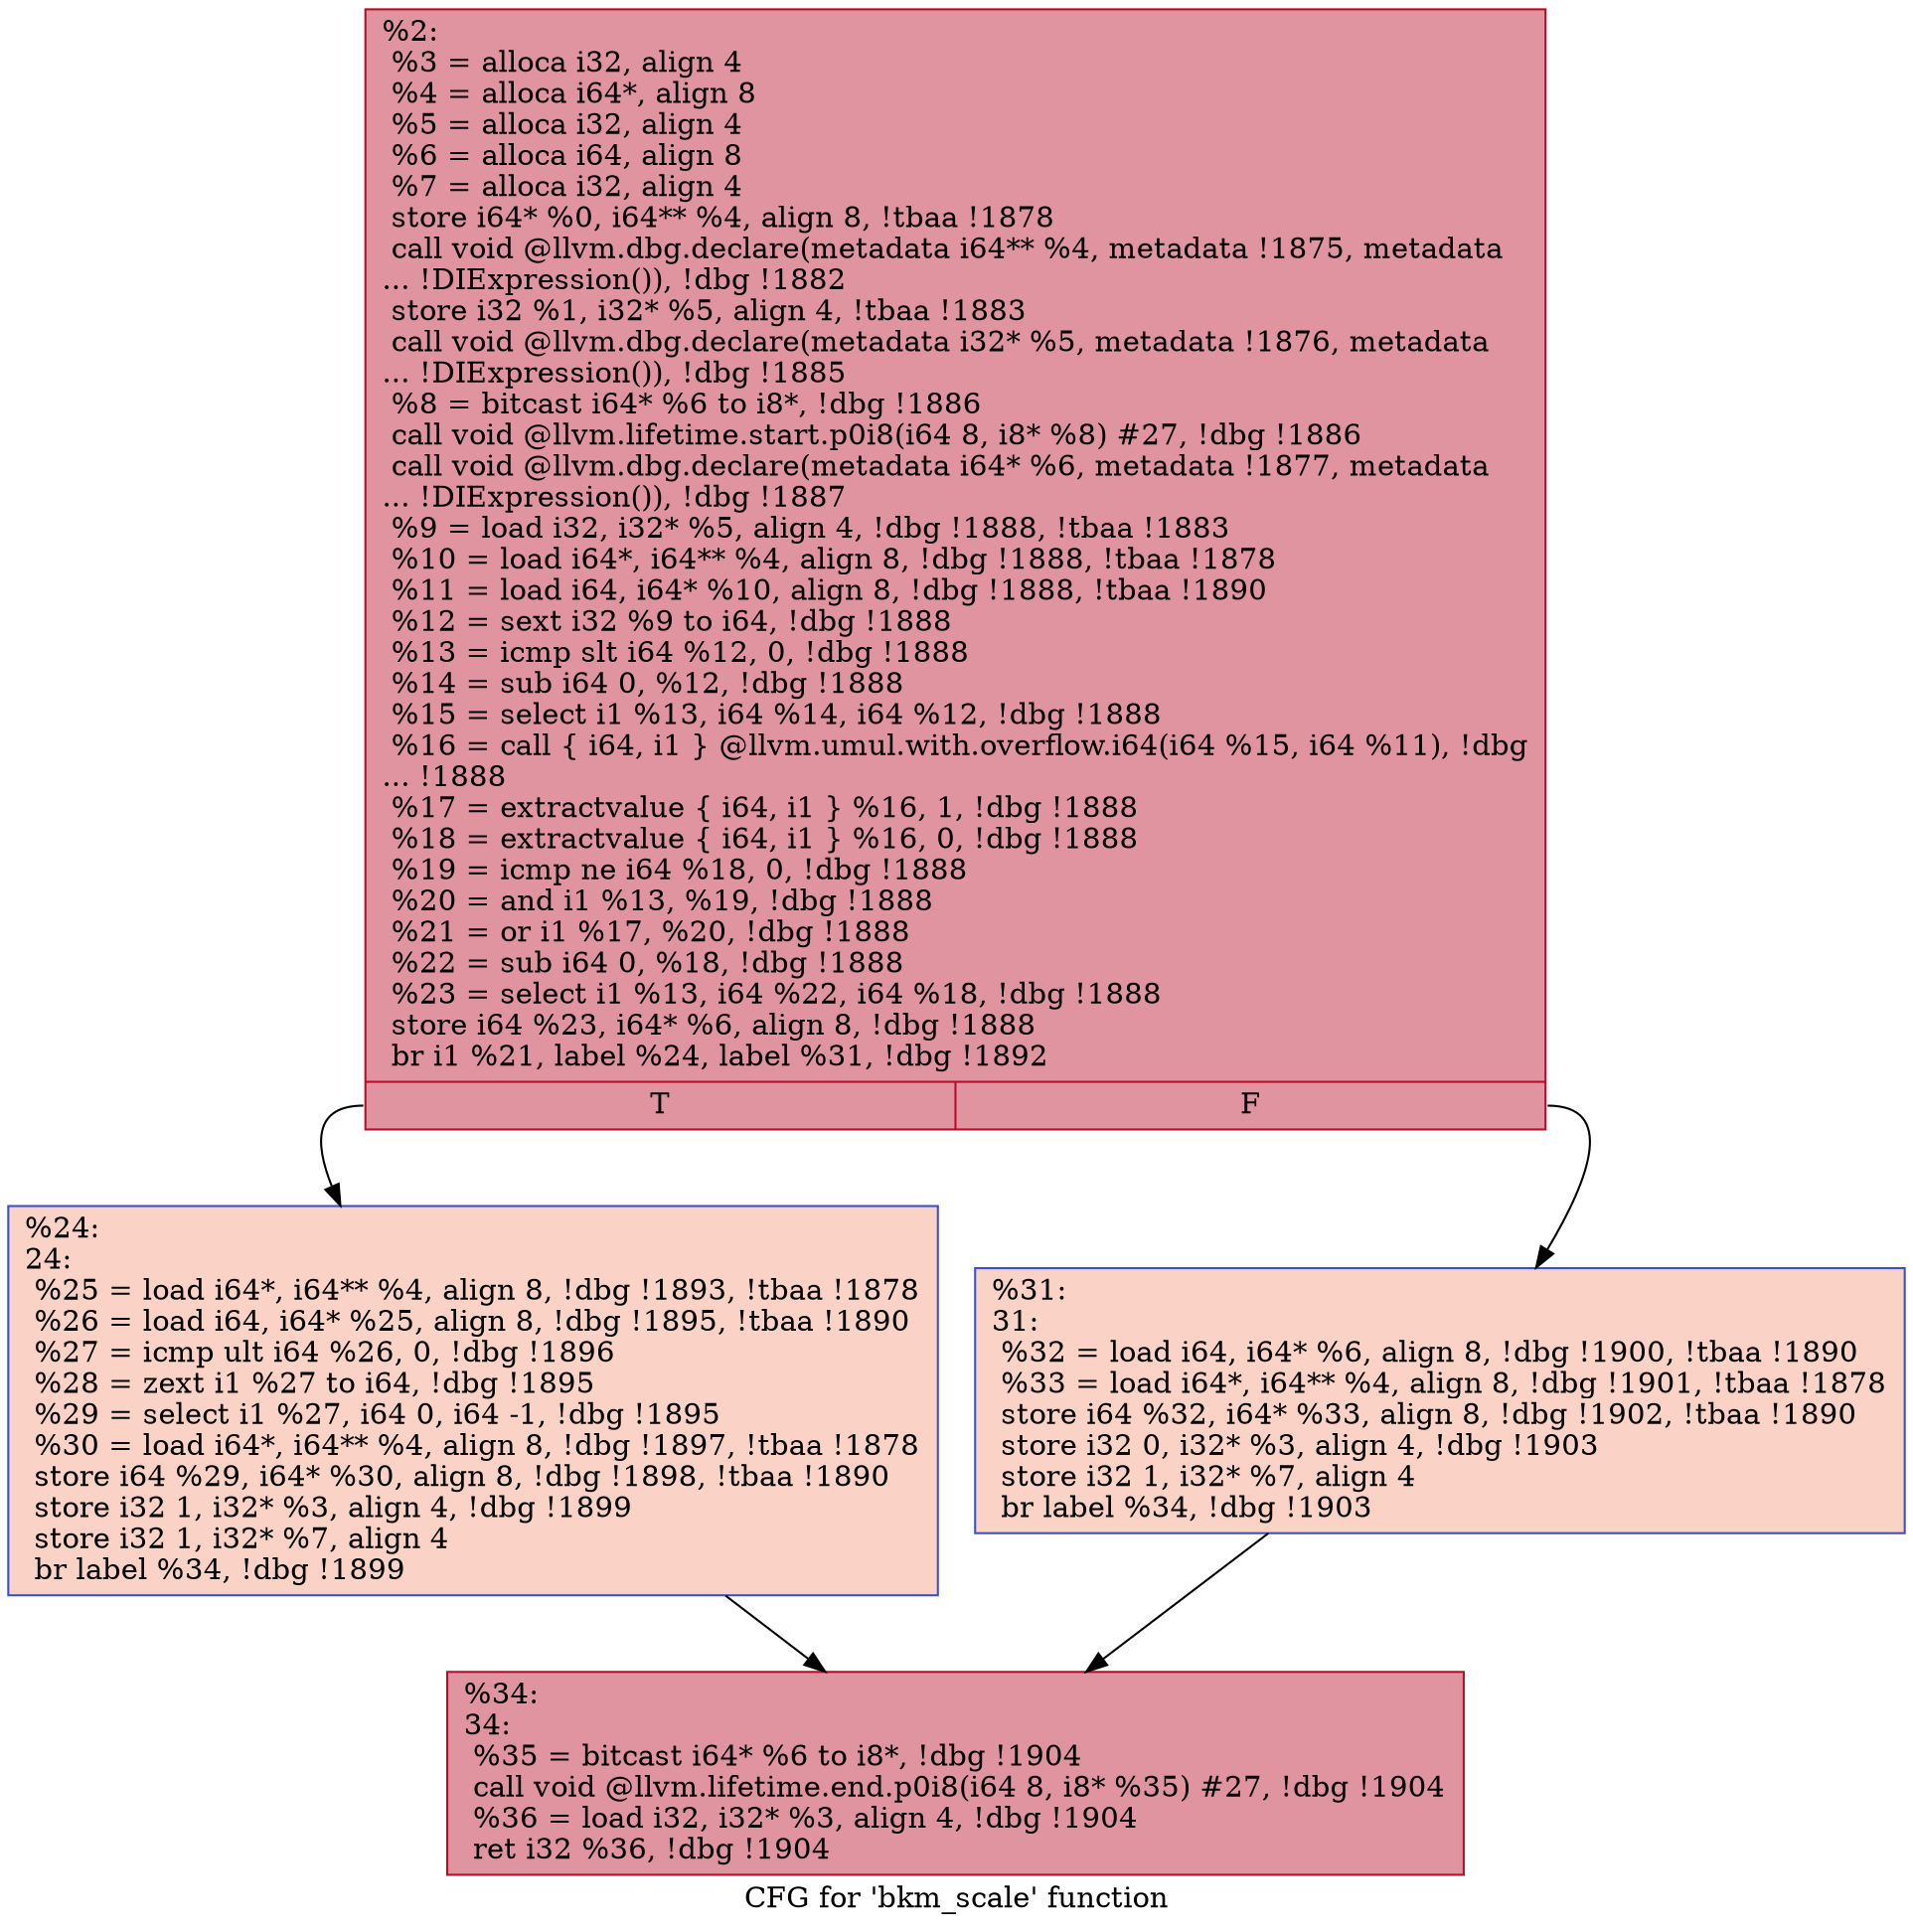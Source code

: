 digraph "CFG for 'bkm_scale' function" {
	label="CFG for 'bkm_scale' function";

	Node0x25b1ed0 [shape=record,color="#b70d28ff", style=filled, fillcolor="#b70d2870",label="{%2:\l  %3 = alloca i32, align 4\l  %4 = alloca i64*, align 8\l  %5 = alloca i32, align 4\l  %6 = alloca i64, align 8\l  %7 = alloca i32, align 4\l  store i64* %0, i64** %4, align 8, !tbaa !1878\l  call void @llvm.dbg.declare(metadata i64** %4, metadata !1875, metadata\l... !DIExpression()), !dbg !1882\l  store i32 %1, i32* %5, align 4, !tbaa !1883\l  call void @llvm.dbg.declare(metadata i32* %5, metadata !1876, metadata\l... !DIExpression()), !dbg !1885\l  %8 = bitcast i64* %6 to i8*, !dbg !1886\l  call void @llvm.lifetime.start.p0i8(i64 8, i8* %8) #27, !dbg !1886\l  call void @llvm.dbg.declare(metadata i64* %6, metadata !1877, metadata\l... !DIExpression()), !dbg !1887\l  %9 = load i32, i32* %5, align 4, !dbg !1888, !tbaa !1883\l  %10 = load i64*, i64** %4, align 8, !dbg !1888, !tbaa !1878\l  %11 = load i64, i64* %10, align 8, !dbg !1888, !tbaa !1890\l  %12 = sext i32 %9 to i64, !dbg !1888\l  %13 = icmp slt i64 %12, 0, !dbg !1888\l  %14 = sub i64 0, %12, !dbg !1888\l  %15 = select i1 %13, i64 %14, i64 %12, !dbg !1888\l  %16 = call \{ i64, i1 \} @llvm.umul.with.overflow.i64(i64 %15, i64 %11), !dbg\l... !1888\l  %17 = extractvalue \{ i64, i1 \} %16, 1, !dbg !1888\l  %18 = extractvalue \{ i64, i1 \} %16, 0, !dbg !1888\l  %19 = icmp ne i64 %18, 0, !dbg !1888\l  %20 = and i1 %13, %19, !dbg !1888\l  %21 = or i1 %17, %20, !dbg !1888\l  %22 = sub i64 0, %18, !dbg !1888\l  %23 = select i1 %13, i64 %22, i64 %18, !dbg !1888\l  store i64 %23, i64* %6, align 8, !dbg !1888\l  br i1 %21, label %24, label %31, !dbg !1892\l|{<s0>T|<s1>F}}"];
	Node0x25b1ed0:s0 -> Node0x25b1f50;
	Node0x25b1ed0:s1 -> Node0x25b1fa0;
	Node0x25b1f50 [shape=record,color="#3d50c3ff", style=filled, fillcolor="#f59c7d70",label="{%24:\l24:                                               \l  %25 = load i64*, i64** %4, align 8, !dbg !1893, !tbaa !1878\l  %26 = load i64, i64* %25, align 8, !dbg !1895, !tbaa !1890\l  %27 = icmp ult i64 %26, 0, !dbg !1896\l  %28 = zext i1 %27 to i64, !dbg !1895\l  %29 = select i1 %27, i64 0, i64 -1, !dbg !1895\l  %30 = load i64*, i64** %4, align 8, !dbg !1897, !tbaa !1878\l  store i64 %29, i64* %30, align 8, !dbg !1898, !tbaa !1890\l  store i32 1, i32* %3, align 4, !dbg !1899\l  store i32 1, i32* %7, align 4\l  br label %34, !dbg !1899\l}"];
	Node0x25b1f50 -> Node0x25b1ff0;
	Node0x25b1fa0 [shape=record,color="#3d50c3ff", style=filled, fillcolor="#f59c7d70",label="{%31:\l31:                                               \l  %32 = load i64, i64* %6, align 8, !dbg !1900, !tbaa !1890\l  %33 = load i64*, i64** %4, align 8, !dbg !1901, !tbaa !1878\l  store i64 %32, i64* %33, align 8, !dbg !1902, !tbaa !1890\l  store i32 0, i32* %3, align 4, !dbg !1903\l  store i32 1, i32* %7, align 4\l  br label %34, !dbg !1903\l}"];
	Node0x25b1fa0 -> Node0x25b1ff0;
	Node0x25b1ff0 [shape=record,color="#b70d28ff", style=filled, fillcolor="#b70d2870",label="{%34:\l34:                                               \l  %35 = bitcast i64* %6 to i8*, !dbg !1904\l  call void @llvm.lifetime.end.p0i8(i64 8, i8* %35) #27, !dbg !1904\l  %36 = load i32, i32* %3, align 4, !dbg !1904\l  ret i32 %36, !dbg !1904\l}"];
}
